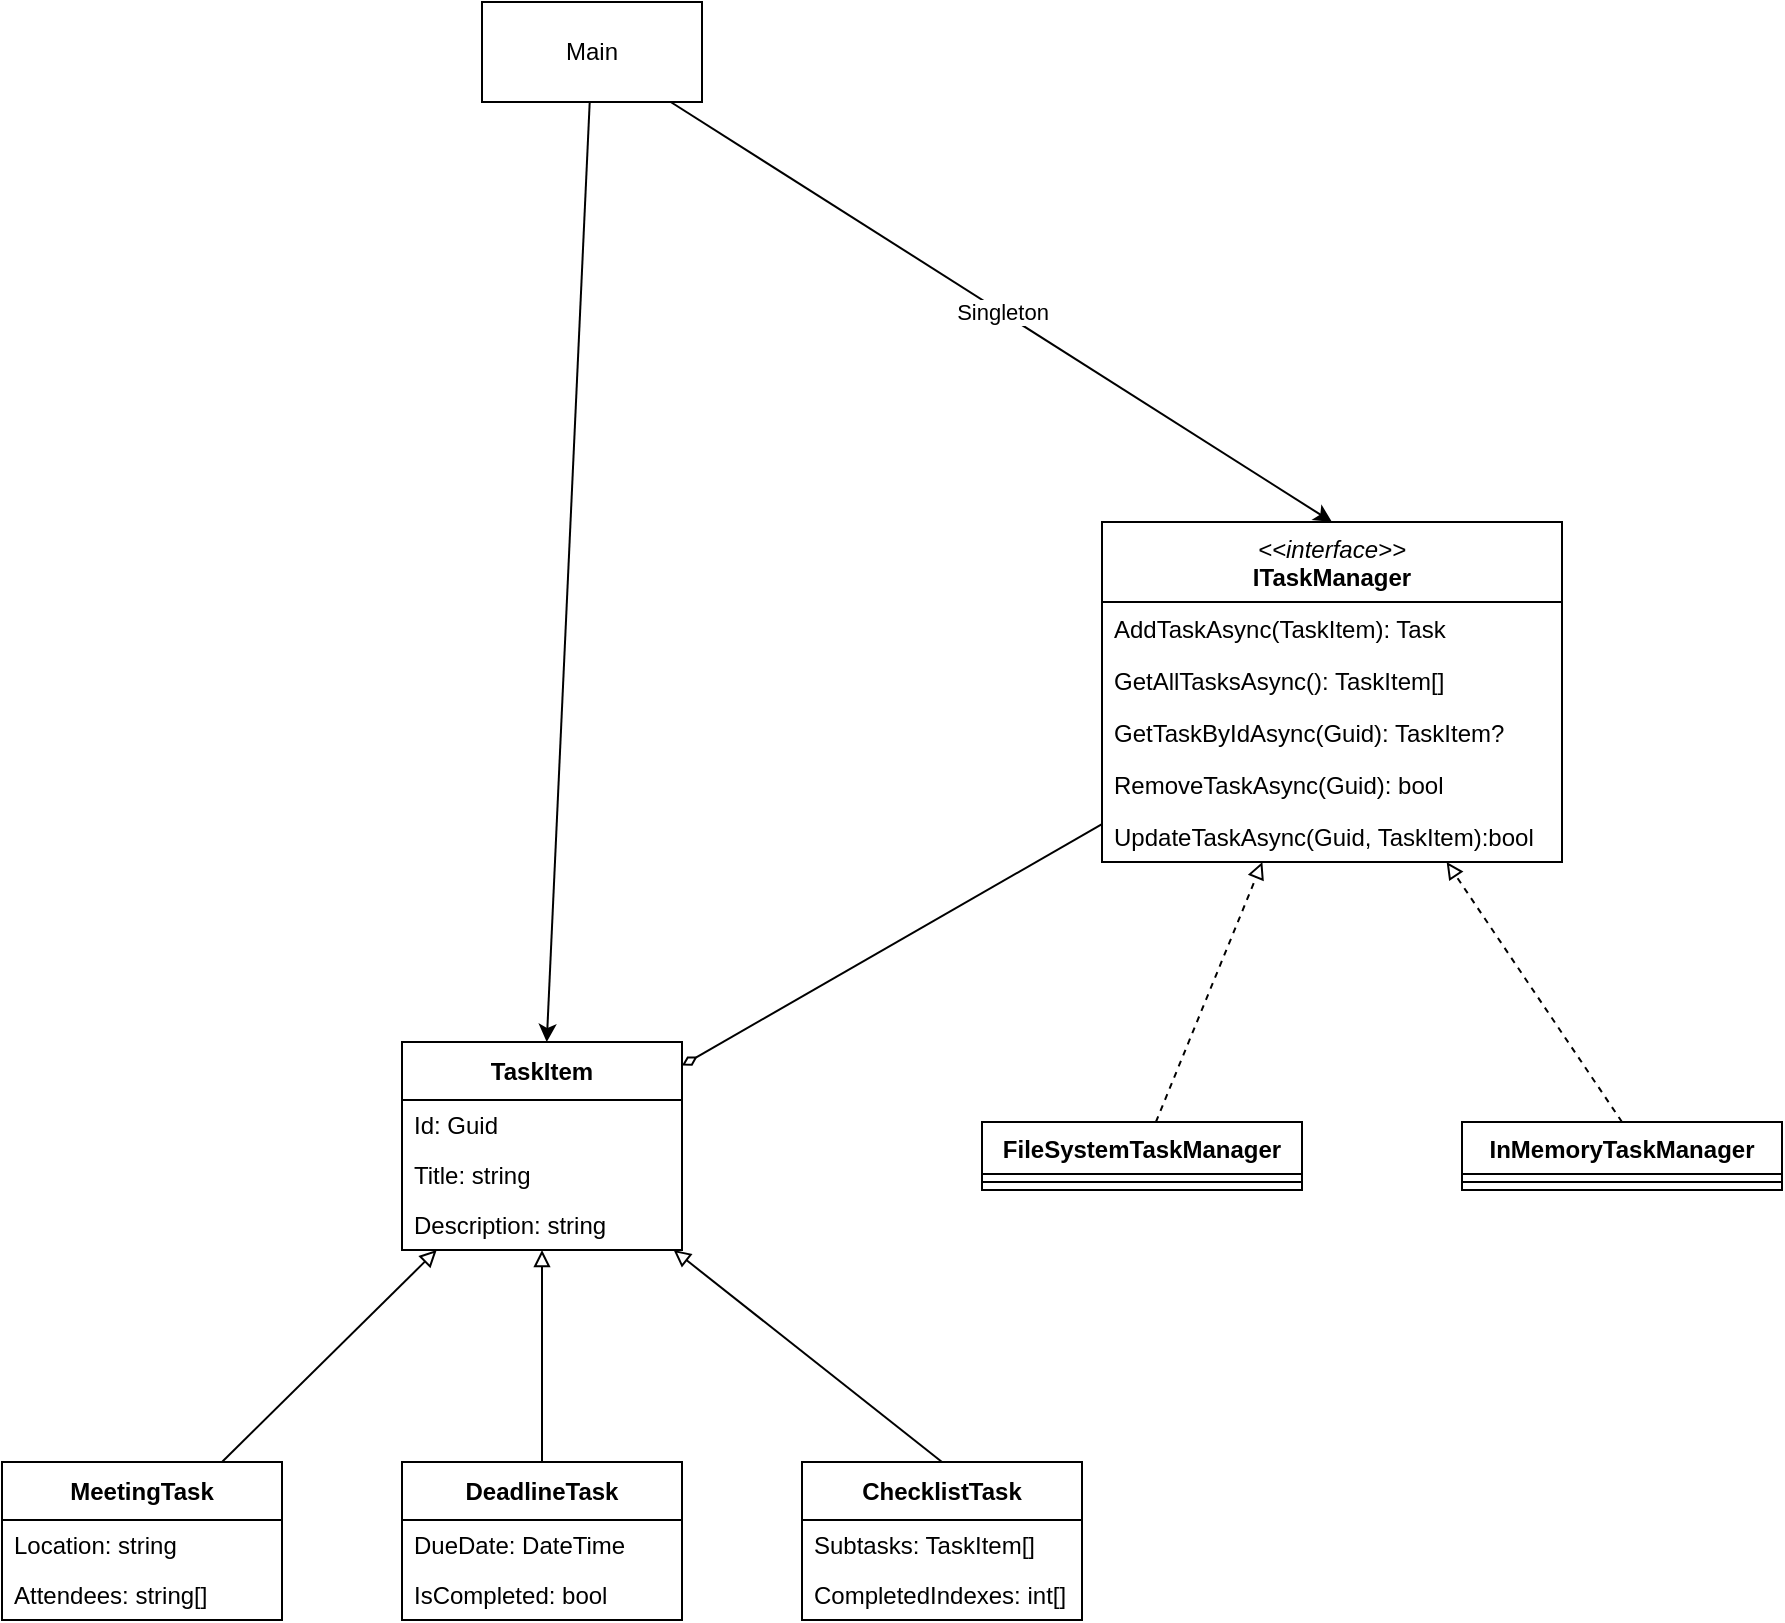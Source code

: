 <mxfile>
    <diagram id="1dYaV3GWln9B3tSFqUjO" name="Page-1">
        <mxGraphModel dx="1494" dy="949" grid="1" gridSize="10" guides="1" tooltips="1" connect="1" arrows="1" fold="1" page="1" pageScale="1" pageWidth="850" pageHeight="1100" math="0" shadow="0">
            <root>
                <mxCell id="0"/>
                <mxCell id="1" parent="0"/>
                <mxCell id="4" value="TaskItem" style="swimlane;fontStyle=1;align=center;verticalAlign=middle;childLayout=stackLayout;horizontal=1;startSize=29;horizontalStack=0;resizeParent=1;resizeParentMax=0;resizeLast=0;collapsible=1;marginBottom=0;html=1;whiteSpace=wrap;" vertex="1" parent="1">
                    <mxGeometry x="290" y="670" width="140" height="104" as="geometry"/>
                </mxCell>
                <mxCell id="6" value="Id: Guid" style="text;html=1;strokeColor=none;fillColor=none;align=left;verticalAlign=middle;spacingLeft=4;spacingRight=4;overflow=hidden;rotatable=0;points=[[0,0.5],[1,0.5]];portConstraint=eastwest;whiteSpace=wrap;" vertex="1" parent="4">
                    <mxGeometry y="29" width="140" height="25" as="geometry"/>
                </mxCell>
                <mxCell id="7" value="Title: string" style="text;html=1;strokeColor=none;fillColor=none;align=left;verticalAlign=middle;spacingLeft=4;spacingRight=4;overflow=hidden;rotatable=0;points=[[0,0.5],[1,0.5]];portConstraint=eastwest;whiteSpace=wrap;" vertex="1" parent="4">
                    <mxGeometry y="54" width="140" height="25" as="geometry"/>
                </mxCell>
                <mxCell id="8" value="Description: string" style="text;html=1;strokeColor=none;fillColor=none;align=left;verticalAlign=middle;spacingLeft=4;spacingRight=4;overflow=hidden;rotatable=0;points=[[0,0.5],[1,0.5]];portConstraint=eastwest;whiteSpace=wrap;" vertex="1" parent="4">
                    <mxGeometry y="79" width="140" height="25" as="geometry"/>
                </mxCell>
                <mxCell id="20" style="edgeStyle=none;html=1;endArrow=block;endFill=0;" edge="1" parent="1" source="9" target="4">
                    <mxGeometry relative="1" as="geometry"/>
                </mxCell>
                <mxCell id="9" value="MeetingTask" style="swimlane;fontStyle=1;align=center;verticalAlign=middle;childLayout=stackLayout;horizontal=1;startSize=29;horizontalStack=0;resizeParent=1;resizeParentMax=0;resizeLast=0;collapsible=1;marginBottom=0;html=1;whiteSpace=wrap;" vertex="1" parent="1">
                    <mxGeometry x="90" y="880" width="140" height="79" as="geometry"/>
                </mxCell>
                <mxCell id="10" value="Location: string" style="text;html=1;strokeColor=none;fillColor=none;align=left;verticalAlign=middle;spacingLeft=4;spacingRight=4;overflow=hidden;rotatable=0;points=[[0,0.5],[1,0.5]];portConstraint=eastwest;whiteSpace=wrap;" vertex="1" parent="9">
                    <mxGeometry y="29" width="140" height="25" as="geometry"/>
                </mxCell>
                <mxCell id="11" value="Attendees: string[]" style="text;html=1;strokeColor=none;fillColor=none;align=left;verticalAlign=middle;spacingLeft=4;spacingRight=4;overflow=hidden;rotatable=0;points=[[0,0.5],[1,0.5]];portConstraint=eastwest;whiteSpace=wrap;" vertex="1" parent="9">
                    <mxGeometry y="54" width="140" height="25" as="geometry"/>
                </mxCell>
                <mxCell id="13" value="DeadlineTask" style="swimlane;fontStyle=1;align=center;verticalAlign=middle;childLayout=stackLayout;horizontal=1;startSize=29;horizontalStack=0;resizeParent=1;resizeParentMax=0;resizeLast=0;collapsible=1;marginBottom=0;html=1;whiteSpace=wrap;" vertex="1" parent="1">
                    <mxGeometry x="290" y="880" width="140" height="79" as="geometry"/>
                </mxCell>
                <mxCell id="14" value="DueDate: DateTime" style="text;html=1;strokeColor=none;fillColor=none;align=left;verticalAlign=middle;spacingLeft=4;spacingRight=4;overflow=hidden;rotatable=0;points=[[0,0.5],[1,0.5]];portConstraint=eastwest;whiteSpace=wrap;" vertex="1" parent="13">
                    <mxGeometry y="29" width="140" height="25" as="geometry"/>
                </mxCell>
                <mxCell id="15" value="IsCompleted: bool" style="text;html=1;strokeColor=none;fillColor=none;align=left;verticalAlign=middle;spacingLeft=4;spacingRight=4;overflow=hidden;rotatable=0;points=[[0,0.5],[1,0.5]];portConstraint=eastwest;whiteSpace=wrap;" vertex="1" parent="13">
                    <mxGeometry y="54" width="140" height="25" as="geometry"/>
                </mxCell>
                <mxCell id="16" value="ChecklistTask" style="swimlane;fontStyle=1;align=center;verticalAlign=middle;childLayout=stackLayout;horizontal=1;startSize=29;horizontalStack=0;resizeParent=1;resizeParentMax=0;resizeLast=0;collapsible=1;marginBottom=0;html=1;whiteSpace=wrap;" vertex="1" parent="1">
                    <mxGeometry x="490" y="880" width="140" height="79" as="geometry"/>
                </mxCell>
                <mxCell id="17" value="Subtasks: TaskItem[]" style="text;html=1;strokeColor=none;fillColor=none;align=left;verticalAlign=middle;spacingLeft=4;spacingRight=4;overflow=hidden;rotatable=0;points=[[0,0.5],[1,0.5]];portConstraint=eastwest;whiteSpace=wrap;" vertex="1" parent="16">
                    <mxGeometry y="29" width="140" height="25" as="geometry"/>
                </mxCell>
                <mxCell id="18" value="CompletedIndexes: int[]" style="text;html=1;strokeColor=none;fillColor=none;align=left;verticalAlign=middle;spacingLeft=4;spacingRight=4;overflow=hidden;rotatable=0;points=[[0,0.5],[1,0.5]];portConstraint=eastwest;whiteSpace=wrap;" vertex="1" parent="16">
                    <mxGeometry y="54" width="140" height="25" as="geometry"/>
                </mxCell>
                <mxCell id="21" style="edgeStyle=none;html=1;endArrow=block;endFill=0;exitX=0.5;exitY=0;exitDx=0;exitDy=0;" edge="1" parent="1" source="13" target="4">
                    <mxGeometry relative="1" as="geometry">
                        <mxPoint x="210" y="890" as="sourcePoint"/>
                        <mxPoint x="317" y="784" as="targetPoint"/>
                    </mxGeometry>
                </mxCell>
                <mxCell id="22" style="edgeStyle=none;html=1;endArrow=block;endFill=0;exitX=0.5;exitY=0;exitDx=0;exitDy=0;" edge="1" parent="1" source="16" target="4">
                    <mxGeometry relative="1" as="geometry">
                        <mxPoint x="370" y="890" as="sourcePoint"/>
                        <mxPoint x="370" y="784" as="targetPoint"/>
                    </mxGeometry>
                </mxCell>
                <mxCell id="47" style="edgeStyle=none;html=1;endArrow=diamondThin;endFill=0;" edge="1" parent="1" source="24" target="4">
                    <mxGeometry relative="1" as="geometry"/>
                </mxCell>
                <mxCell id="24" value="&lt;i style=&quot;font-weight: normal;&quot;&gt;&amp;lt;&amp;lt;interface&amp;gt;&amp;gt;&lt;/i&gt;&lt;div&gt;ITaskManager&lt;/div&gt;" style="swimlane;fontStyle=1;align=center;verticalAlign=top;childLayout=stackLayout;horizontal=1;startSize=40;horizontalStack=0;resizeParent=1;resizeParentMax=0;resizeLast=0;collapsible=1;marginBottom=0;whiteSpace=wrap;html=1;" vertex="1" parent="1">
                    <mxGeometry x="640" y="410" width="230" height="170" as="geometry">
                        <mxRectangle x="310" y="130" width="120" height="40" as="alternateBounds"/>
                    </mxGeometry>
                </mxCell>
                <mxCell id="27" value="AddTaskAsync(TaskItem): Task" style="text;strokeColor=none;fillColor=none;align=left;verticalAlign=top;spacingLeft=4;spacingRight=4;overflow=hidden;rotatable=0;points=[[0,0.5],[1,0.5]];portConstraint=eastwest;whiteSpace=wrap;html=1;" vertex="1" parent="24">
                    <mxGeometry y="40" width="230" height="26" as="geometry"/>
                </mxCell>
                <mxCell id="31" value="GetAllTasksAsync(): TaskItem[]" style="text;strokeColor=none;fillColor=none;align=left;verticalAlign=top;spacingLeft=4;spacingRight=4;overflow=hidden;rotatable=0;points=[[0,0.5],[1,0.5]];portConstraint=eastwest;whiteSpace=wrap;html=1;" vertex="1" parent="24">
                    <mxGeometry y="66" width="230" height="26" as="geometry"/>
                </mxCell>
                <mxCell id="30" value="GetTaskByIdAsync(Guid): TaskItem?" style="text;strokeColor=none;fillColor=none;align=left;verticalAlign=top;spacingLeft=4;spacingRight=4;overflow=hidden;rotatable=0;points=[[0,0.5],[1,0.5]];portConstraint=eastwest;whiteSpace=wrap;html=1;" vertex="1" parent="24">
                    <mxGeometry y="92" width="230" height="26" as="geometry"/>
                </mxCell>
                <mxCell id="29" value="RemoveTaskAsync(Guid): bool" style="text;strokeColor=none;fillColor=none;align=left;verticalAlign=top;spacingLeft=4;spacingRight=4;overflow=hidden;rotatable=0;points=[[0,0.5],[1,0.5]];portConstraint=eastwest;whiteSpace=wrap;html=1;" vertex="1" parent="24">
                    <mxGeometry y="118" width="230" height="26" as="geometry"/>
                </mxCell>
                <mxCell id="28" value="UpdateTaskAsync(Guid, TaskItem):bool" style="text;strokeColor=none;fillColor=none;align=left;verticalAlign=top;spacingLeft=4;spacingRight=4;overflow=hidden;rotatable=0;points=[[0,0.5],[1,0.5]];portConstraint=eastwest;whiteSpace=wrap;html=1;" vertex="1" parent="24">
                    <mxGeometry y="144" width="230" height="26" as="geometry"/>
                </mxCell>
                <mxCell id="43" style="edgeStyle=none;html=1;dashed=1;endArrow=block;endFill=0;" edge="1" parent="1" source="39" target="24">
                    <mxGeometry relative="1" as="geometry"/>
                </mxCell>
                <mxCell id="39" value="FileSystemTaskManager" style="swimlane;fontStyle=1;align=center;verticalAlign=top;childLayout=stackLayout;horizontal=1;startSize=26;horizontalStack=0;resizeParent=1;resizeParentMax=0;resizeLast=0;collapsible=1;marginBottom=0;whiteSpace=wrap;html=1;" vertex="1" parent="1">
                    <mxGeometry x="580" y="710" width="160" height="34" as="geometry"/>
                </mxCell>
                <mxCell id="41" value="" style="line;strokeWidth=1;fillColor=none;align=left;verticalAlign=middle;spacingTop=-1;spacingLeft=3;spacingRight=3;rotatable=0;labelPosition=right;points=[];portConstraint=eastwest;strokeColor=inherit;" vertex="1" parent="39">
                    <mxGeometry y="26" width="160" height="8" as="geometry"/>
                </mxCell>
                <mxCell id="44" value="InMemoryTaskManager" style="swimlane;fontStyle=1;align=center;verticalAlign=top;childLayout=stackLayout;horizontal=1;startSize=26;horizontalStack=0;resizeParent=1;resizeParentMax=0;resizeLast=0;collapsible=1;marginBottom=0;whiteSpace=wrap;html=1;" vertex="1" parent="1">
                    <mxGeometry x="820" y="710" width="160" height="34" as="geometry"/>
                </mxCell>
                <mxCell id="45" value="" style="line;strokeWidth=1;fillColor=none;align=left;verticalAlign=middle;spacingTop=-1;spacingLeft=3;spacingRight=3;rotatable=0;labelPosition=right;points=[];portConstraint=eastwest;strokeColor=inherit;" vertex="1" parent="44">
                    <mxGeometry y="26" width="160" height="8" as="geometry"/>
                </mxCell>
                <mxCell id="46" style="edgeStyle=none;html=1;dashed=1;endArrow=block;endFill=0;exitX=0.5;exitY=0;exitDx=0;exitDy=0;" edge="1" parent="1" source="44" target="24">
                    <mxGeometry relative="1" as="geometry">
                        <mxPoint x="677" y="720" as="sourcePoint"/>
                        <mxPoint x="730" y="590" as="targetPoint"/>
                    </mxGeometry>
                </mxCell>
                <mxCell id="49" value="Singleton" style="edgeStyle=none;html=1;entryX=0.5;entryY=0;entryDx=0;entryDy=0;" edge="1" parent="1" source="48" target="24">
                    <mxGeometry relative="1" as="geometry"/>
                </mxCell>
                <mxCell id="50" style="edgeStyle=none;html=1;" edge="1" parent="1" source="48" target="4">
                    <mxGeometry relative="1" as="geometry"/>
                </mxCell>
                <mxCell id="48" value="Main" style="html=1;whiteSpace=wrap;" vertex="1" parent="1">
                    <mxGeometry x="330" y="150" width="110" height="50" as="geometry"/>
                </mxCell>
            </root>
        </mxGraphModel>
    </diagram>
</mxfile>